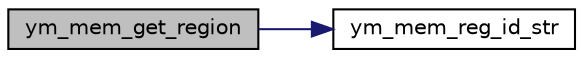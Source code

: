 digraph "ym_mem_get_region"
{
  edge [fontname="Helvetica",fontsize="10",labelfontname="Helvetica",labelfontsize="10"];
  node [fontname="Helvetica",fontsize="10",shape=record];
  rankdir="LR";
  Node1 [label="ym_mem_get_region",height=0.2,width=0.4,color="black", fillcolor="grey75", style="filled", fontcolor="black"];
  Node1 -> Node2 [color="midnightblue",fontsize="10",style="solid",fontname="Helvetica"];
  Node2 [label="ym_mem_reg_id_str",height=0.2,width=0.4,color="black", fillcolor="white", style="filled",URL="$ym__memory__regions_8h.html#afb7ff8e8d17a440e310e8626779ed819"];
}
